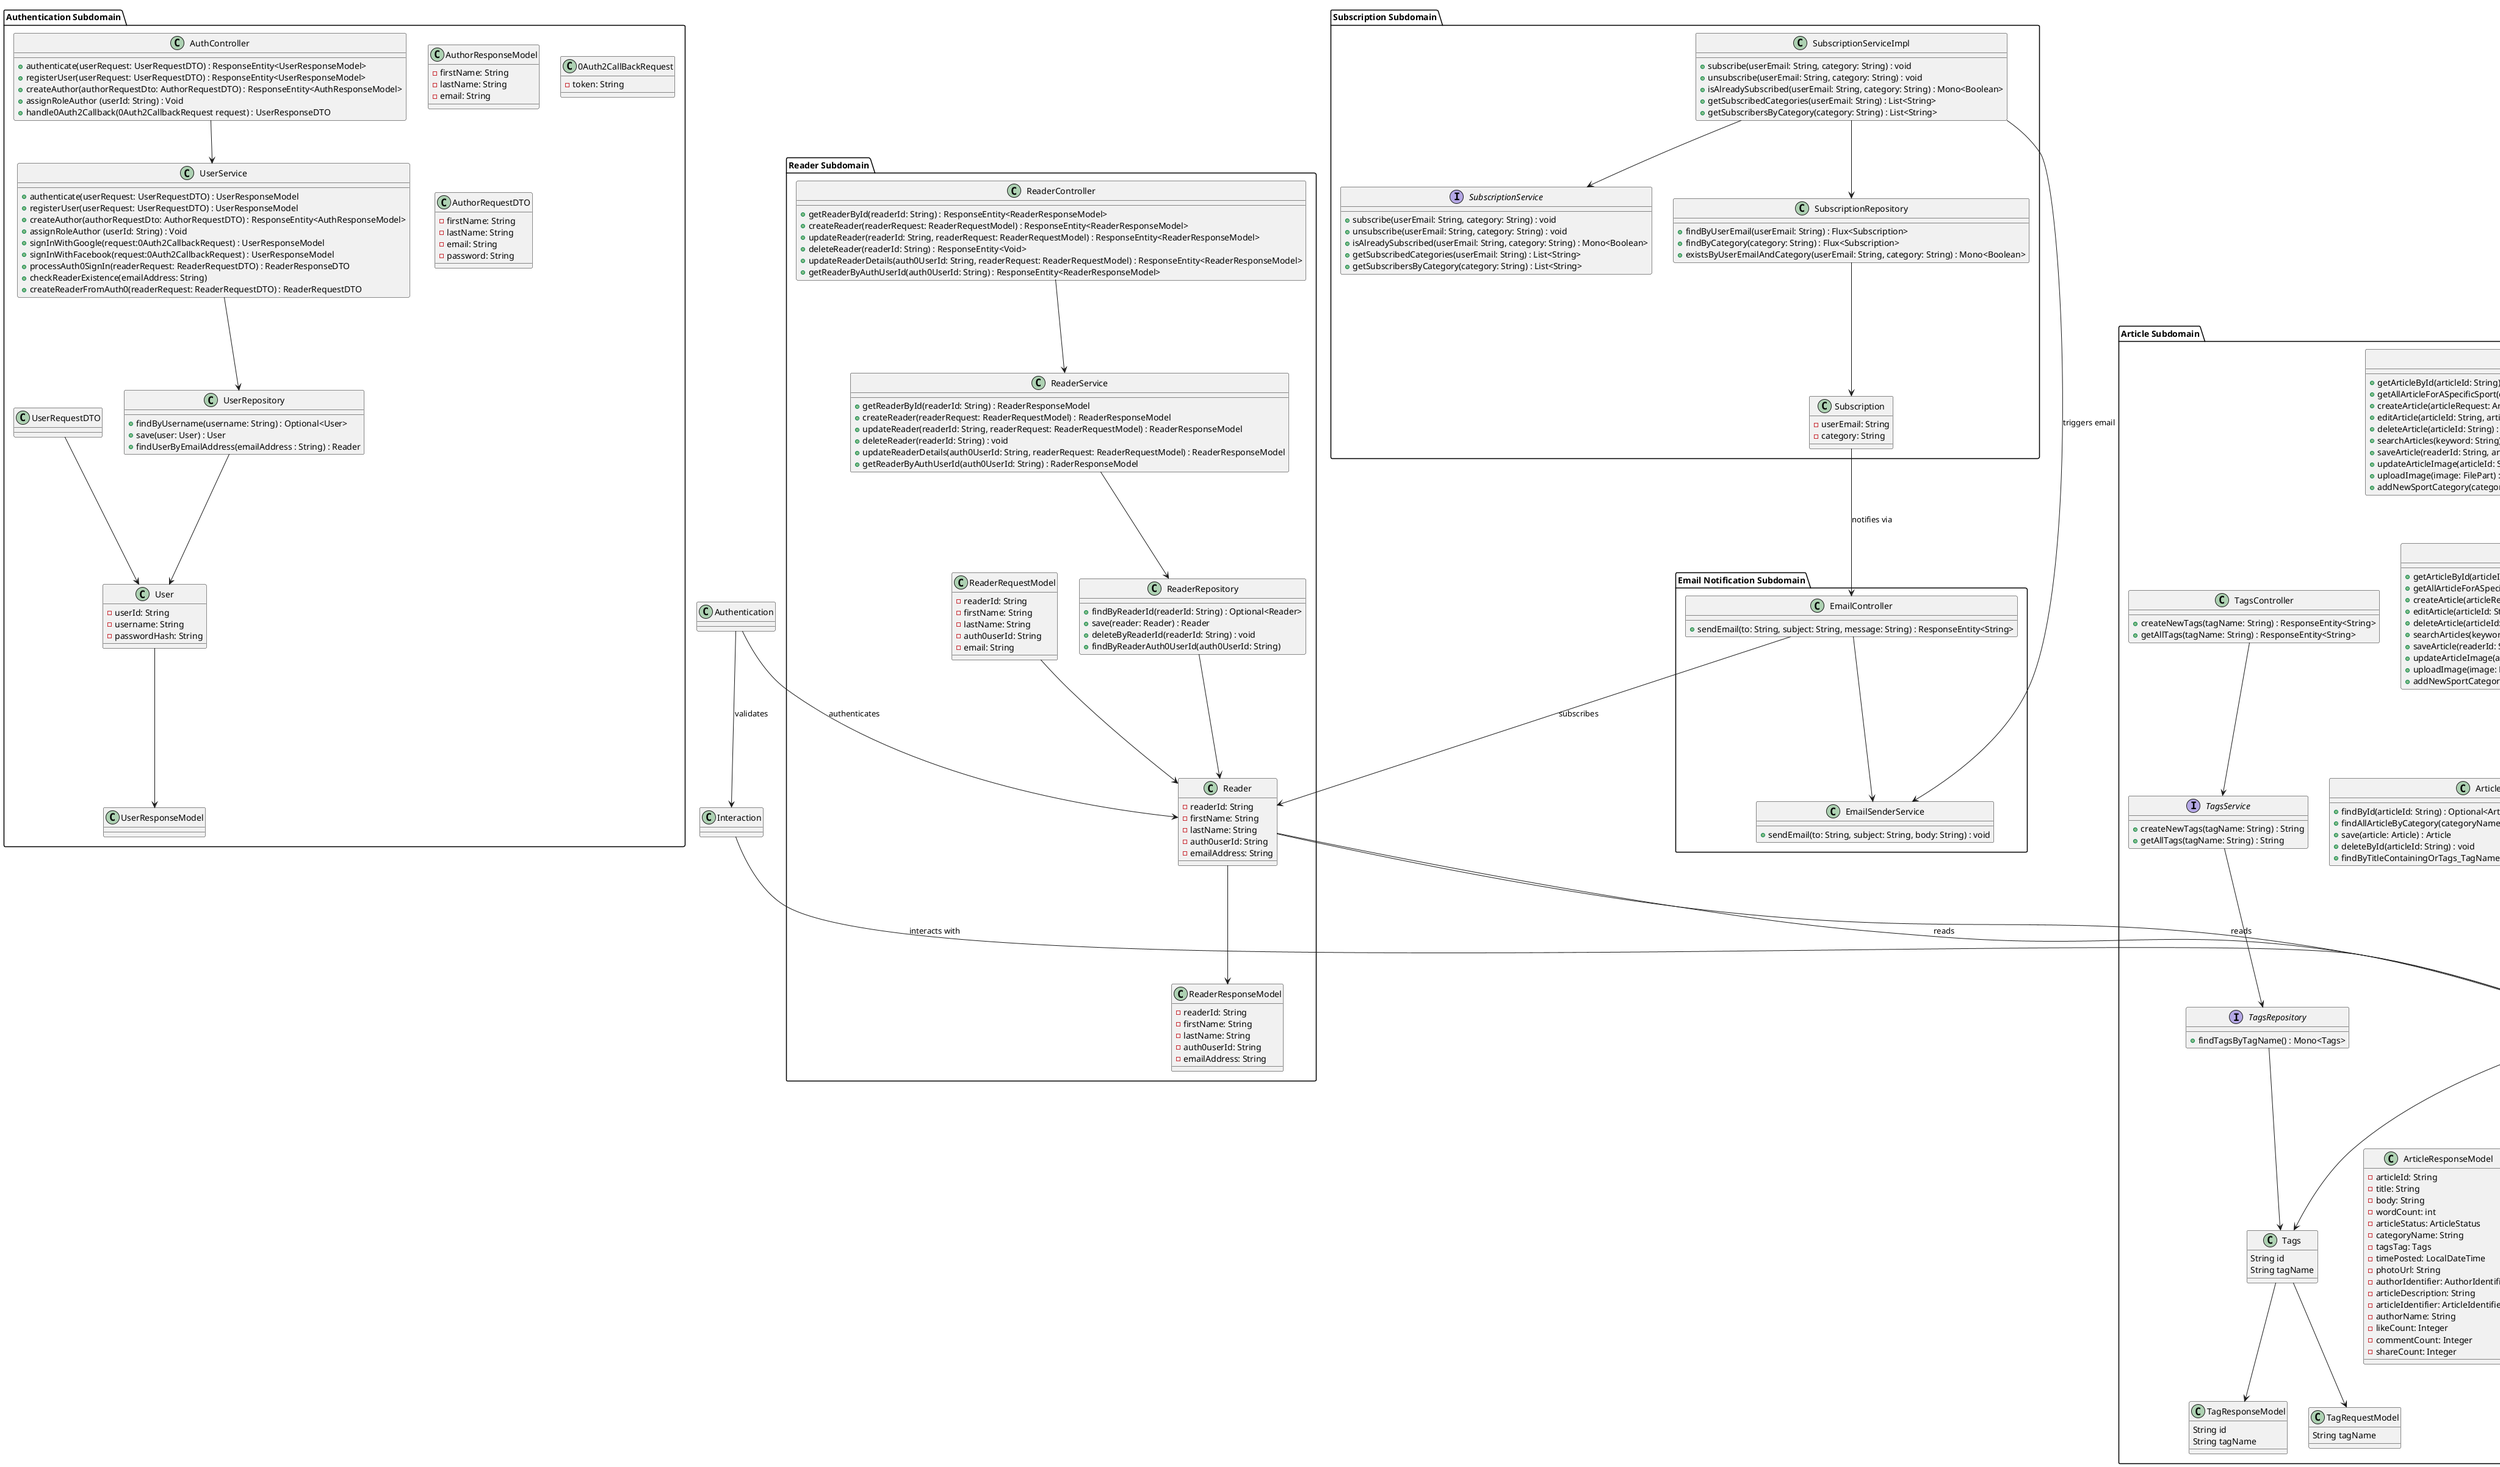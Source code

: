 @startuml

package "Article Subdomain" {
    class ArticleController {
        + getArticleById(articleId: String) : ResponseEntity<ArticleResponseModel>
        + getAllArticleForASpecificSport(category: String) : ResponseEntity<List<ArticleResponseModel>>
        + createArticle(articleRequest: ArticleRequestModel) : ResponseEntity<ArticleResponseModel>
        + editArticle(articleId: String, articleRequest: ArticleRequestModel) : ResponseEntity<ArticleResponseModel>
        + deleteArticle(articleId: String) : ResponseEntity<Void>
        + searchArticles(keyword: String) : ResponseEntity<List<ArticleResponseModel>>
        + saveArticle(readerId: String, articleId: String) : ResponseEntity<Void>
        + updateArticleImage(articleId: String, image: FilePart) : ResponseEntity<String>
        + uploadImage(image: FilePart) : ResponseEntity<String>
        + addNewSportCategory(category: String) : ResponseEntity<String>
    }

    class ArticleService {
        + getArticleById(articleId: String) : ArticleResponseModel
        + getAllArticleForASpecificSport(category: String) : List<ArticleResponseModel>
        + createArticle(articleRequest: ArticleRequestModel) : ArticleResponseModel
        + editArticle(articleId: String, articleRequest: ArticleRequestModel) : ArticleResponseModel
        + deleteArticle(articleId: String) : void
        + searchArticles(keyword: String) : List<ArticleResponseModel>
        + saveArticle(readerId: String, articleId: String) : void
        + updateArticleImage(articleId: String, image: FilePart) : String
        + uploadImage(image: FilePart) : String
        + addNewSportCategory(category: String) : ResponseEntity<String>
    }

    class ArticleRepository {
        + findById(articleId: String) : Optional<Article>
        + findAllArticleByCategory(categoryName: String) : List<Article>
        + save(article: Article) : Article
        + deleteById(articleId: String) : void
        + findByTitleContainingOrTags_TagNameContaining(keyword: String) : List<Article>
    }

    class Article {
        - articleId: String
        - title: String
        - content: String
        - tags: List<Tags>
        - category: Categories
        - status: ArticleStatus
        - author: Author
        - likeCount: Integer
        - commentCount: Integer
        - shareCount: Integer
    }

    class ArticleRequestModel {
        - articleId: String
        - title: String
        - body: String
        - wordCount: int
        - articleStatus: ArticleStatus
        - categoryName: String
        - tagsTag: Tags
        - timePosted: LocalDateTime
        - photoUrl: String
        - authorIdentifier: AuthorIdentifier
        - articleDescription: String
        - 
        }

    class ArticleResponseModel {
        - articleId: String
        - title: String
        - body: String
        - wordCount: int
        - articleStatus: ArticleStatus
        - categoryName: String
        - tagsTag: Tags
        - timePosted: LocalDateTime
        - photoUrl: String
        - authorIdentifier: AuthorIdentifier
        - articleDescription: String
        - articleIdentifier: ArticleIdentifier
        - authorName: String
        - likeCount: Integer
        - commentCount: Integer
        - shareCount: Integer
    }

    class Categories{
        String id
        String categoryName
    }


    enum ArticleStatus {
        DRAFT
        PUBLISHED
        ARCHIVED
    }

    class Tags{
        String id
        String tagName
    }

    class TagsController{
        + createNewTags(tagName: String) : ResponseEntity<String>
        + getAllTags(tagName: String) : ResponseEntity<String>
    }

    interface TagsService{
        + createNewTags(tagName: String) : String
        + getAllTags(tagName: String) : String
    }

    interface TagsRepository{

        + findTagsByTagName() : Mono<Tags>
    }

    class TagResponseModel{
        String id
        String tagName
    }

    class TagRequestModel{
        String tagName
    }

    class Categories{
        String id
        String categoryName
    }

    class CategoriesController{
        + createNewCategory(categoryName: String) : ResponseEntity<String>
        + getAllCategories() : ResponseEntity<String>
    }

    interface CategoriesService{
        + createNewCategory(categoryName: String) : String
        + getAllCategories() : String
    }

    interface CategoriesRepository{
        + findCategoriesByCategoryName() : Mono<Categories>
    }

    class CategoriesResponseModel{
        String id
        String categoryName
    }

    class CategoriesRequestModel{
        String categoryName
    }





    ArticleController --> ArticleService
    ArticleService --> ArticleRepository
    ArticleRepository --> Article
    Article --> ArticleResponseModel
    Article --> tags
    Article --> ArticleStatus
    Article --> Author
    ArticleRequestModel --> Article
    Article --> Categories
    Article --> Tags

    Tags --> TagResponseModel
    Tags --> TagRequestModel
    TagsController --> TagsService
    TagsService --> TagsRepository
    TagsRepository --> Tags

    Categories --> CategoriesResponseModel
    Categories --> CategoriesRequestModel
    CategoriesController --> CategoriesService
    CategoriesService --> CategoriesRepository
    CategoriesRepository --> Categories

}

package "Interaction Subdomain" {
    class InteractionController {
        + likeArticle(articleId: String, userId: String) : ResponseEntity<LikeResponseModel>
        + unlikeArticle(articleId: String, userId: String) : ResponseEntity<Void>
        + addComment(articleId: String, commentRequest: CommentRequestModel) : ResponseEntity<CommentResponseModel>
        + deleteComment(commentId: String) : ResponseEntity<Void>
        + shareArticle(articleId: String, userId: String) : ResponseEntity<Void>
        + getSharesByArticleId(articleId: String) : ResponseEntity<List<ShareResponseModel>>
    }


    class ShareService{
        + shareArticle(articleId: String, userId: String) : void
        + getSharesByArticleId(articleId: String) : List<ShareResponseModel>
    }

    class ShareRepository{
        + save(share: Share) : Share
        + findByArticleId(articleId: String) : List<Share>
    }

    class Share{
        - shareId: String
        - userId: String
        - articleId: String
        - timestamp: LocalDateTime
    }

    class ShareResponseModel{
        - shareId: String
        - userId: String
        - articleId: String
        - timestamp: LocalDateTime
    }

    class LikeService {
        + likeArticle(articleId: String, userId: String) : LikeResponseModel
        + unlikeArticle(articleId: String, userId: String) : void
    }

    class CommentService {
        + addComment(articleId: String, commentRequest: CommentRequestModel) : CommentResponseModel
        + deleteComment(commentId: String) : void
    }

    class LikeRepository {
        + save(like: Like) : Like
        + findByArticleIdAndUserId(articleId: String, userId: String) : Optional<Like>
        + deleteByArticleIdAndUserId(articleId: String, userId: String) : void
    }

    class CommentRepository {
        + save(comment: Comment) : Comment
        + deleteById(commentId: String) : void
        + findById(commentId: String) : Optional<Comment>
    }

    class Like {
        - likeId: String
        - userId: String
        - articleId: String
    }

    class Comment {
        - commentId: String
        - userId: String
        - articleId: String
        - text: String
        - timestamp: LocalDateTime
    }

    class LikeResponseModel {
        - likeId: String
        - userId: String
        - articleId: String
    }

    class CommentResponseModel {
        - commentId: String
        - userId: String
        - articleId: String
        - text: String
        - timestamp: LocalDateTime
    }

    class CommentRequestModel {
        - userId: String
        - articleId: String
        - text: String
    }

    InteractionController --> LikeService
    InteractionController --> CommentService
    LikeService --> LikeRepository
    CommentService --> CommentRepository
    LikeRepository --> Like
    CommentRepository --> Comment
    Like --> LikeResponseModel
    Comment --> CommentResponseModel
    CommentRequestModel --> Comment

    InteractionController --> ShareService
    ShareService --> ShareRepository
    ShareRepository --> Share
    Share --> ShareResponseModel
}

package "Authentication Subdomain" {
    class AuthController {
        + authenticate(userRequest: UserRequestDTO) : ResponseEntity<UserResponseModel>
        + registerUser(userRequest: UserRequestDTO) : ResponseEntity<UserResponseModel>
        + createAuthor(authorRequestDto: AuthorRequestDTO) : ResponseEntity<AuthResponseModel>
        + assignRoleAuthor (userId: String) : Void
	    + handle0Auth2Callback(0Auth2CallbackRequest request) : UserResponseDTO
    }

    class UserService {
        + authenticate(userRequest: UserRequestDTO) : UserResponseModel
        + registerUser(userRequest: UserRequestDTO) : UserResponseModel
        + createAuthor(authorRequestDto: AuthorRequestDTO) : ResponseEntity<AuthResponseModel>
        + assignRoleAuthor (userId: String) : Void
	    + signInWithGoogle(request:0Auth2CallbackRequest) : UserResponseModel
	    + signInWithFacebook(request:0Auth2CallbackRequest) : UserResponseModel
	    + processAuth0SignIn(readerRequest: ReaderRequestDTO) : ReaderResponseDTO
	    + checkReaderExistence(emailAddress: String)
	    + createReaderFromAuth0(readerRequest: ReaderRequestDTO) : ReaderRequestDTO
    }

    class UserRepository {
        + findByUsername(username: String) : Optional<User>
        + save(user: User) : User
	    + findUserByEmailAddress(emailAddress : String) : Reader
    }

    class AuthorResponseModel {
         - firstName: String
        - lastName: String
        - email: String
    }
    class 0Auth2CallBackRequest {
	- token: String
    }

    class AuthorRequestDTO {
        - firstName: String
        - lastName: String
        - email: String
        - password: String
    }

    class User {
        - userId: String
        - username: String
        - passwordHash: String
    }

    AuthController --> UserService
    UserService --> UserRepository
    UserRepository --> User
    User --> UserResponseModel
    UserRequestDTO --> User
}

package "Reader Subdomain" {
    class ReaderController {
        + getReaderById(readerId: String) : ResponseEntity<ReaderResponseModel>
        + createReader(readerRequest: ReaderRequestModel) : ResponseEntity<ReaderResponseModel>
        + updateReader(readerId: String, readerRequest: ReaderRequestModel) : ResponseEntity<ReaderResponseModel>
        + deleteReader(readerId: String) : ResponseEntity<Void>
        + updateReaderDetails(auth0UserId: String, readerRequest: ReaderRequestModel) : ResponseEntity<ReaderResponseModel>
        + getReaderByAuthUserId(auth0UserId: String) : ResponseEntity<ReaderResponseModel>
    }

    class ReaderService {
        + getReaderById(readerId: String) : ReaderResponseModel
        + createReader(readerRequest: ReaderRequestModel) : ReaderResponseModel
        + updateReader(readerId: String, readerRequest: ReaderRequestModel) : ReaderResponseModel
        + deleteReader(readerId: String) : void
        + updateReaderDetails(auth0UserId: String, readerRequest: ReaderRequestModel) : ReaderResponseModel
        + getReaderByAuthUserId(auth0UserId: String) : RaderResponseModel
    }

    class ReaderRepository {
        + findByReaderId(readerId: String) : Optional<Reader>
        + save(reader: Reader) : Reader
        + deleteByReaderId(readerId: String) : void
        + findByReaderAuth0UserId(auth0UserId: String)
    }

    class Reader {
        - readerId: String
        - firstName: String
        - lastName: String
        - auth0userId: String
        - emailAddress: String
    }

    class ReaderRequestModel {
        - readerId: String
        - firstName: String
        - lastName: String
        - auth0userId: String
        - email: String
    }

    class ReaderResponseModel {
        - readerId: String
        - firstName: String
        - lastName: String
        - auth0userId: String
        - emailAddress: String
    }

    ReaderController --> ReaderService
    ReaderService --> ReaderRepository
    ReaderRepository --> Reader
    ReaderRequestModel --> Reader
    Reader --> ReaderResponseModel
}

package "Author Subdomain" {
    class AuthorController {
        + getAuthorById(authorId: String) : ResponseEntity<AuthorResponseModel>
        + createAuthor(authorRequest: AuthorRequestModel) : ResponseEntity<AuthorResponseModel>
        + updateAuthor(authorId: String, authorRequest: AuthorRequestModel) : ResponseEntity<AuthorResponseModel>
        + deleteAuthor(authorId: String) : ResponseEntity<Void>
    }

    class AuthorService {
        + getAuthorById(authorId: String) : AuthorResponseModel
        + createAuthor(authorRequest: AuthorRequestModel) : AuthorResponseModel
        + updateAuthor(authorId: String, authorRequest: AuthorRequestModel) : AuthorResponseModel
        + deleteAuthor(authorId: String) : void
    }

    class AuthorRepository {
        + findById(authorId: String) : Optional<Author>
        + save(author: Author) : Author
        + deleteById(authorId: String) : void
    }

    class Author {
        - authorId: String
        - name: String
        - biography: Biography
        - articles: List<Article>
    }

    class Biography {
        - text: String
    }

    class AuthorRequestModel {
        - name: String
        - biography: String
    }

    class AuthorResponseModel {
        - authorId: String
        - name: String
        - biography: Biography
    }

    AuthorController --> AuthorService
    AuthorService --> AuthorRepository
    AuthorRepository --> Author
    Author --> Biography
    Author --> Article
    AuthorRequestModel --> Author
    Author --> AuthorResponseModel
}

' Subdomain Relationships
Article --> Author : "written by"
Reader --> Article : "reads"
Interaction --> Article : "interacts with"
Authentication --> Reader : "authenticates"
Authentication --> Interaction : "validates"

package "Subscription Subdomain" {
    class Subscription {
        - userEmail: String
        - category: String
    }

    interface SubscriptionService {
        + subscribe(userEmail: String, category: String) : void
        + unsubscribe(userEmail: String, category: String) : void
        + isAlreadySubscribed(userEmail: String, category: String) : Mono<Boolean>
        + getSubscribedCategories(userEmail: String) : List<String>
        + getSubscribersByCategory(category: String) : List<String>
    }

    class SubscriptionServiceImpl {
        + subscribe(userEmail: String, category: String) : void
        + unsubscribe(userEmail: String, category: String) : void
        + isAlreadySubscribed(userEmail: String, category: String) : Mono<Boolean>
        + getSubscribedCategories(userEmail: String) : List<String>
        + getSubscribersByCategory(category: String) : List<String>
    }

    class SubscriptionRepository {
        + findByUserEmail(userEmail: String) : Flux<Subscription>
        + findByCategory(category: String) : Flux<Subscription>
        + existsByUserEmailAndCategory(userEmail: String, category: String) : Mono<Boolean>
    }

    SubscriptionServiceImpl --> SubscriptionService
    SubscriptionServiceImpl --> SubscriptionRepository
    SubscriptionRepository --> Subscription
}

package "Email Notification Subdomain" {
    class EmailSenderService {
        + sendEmail(to: String, subject: String, body: String) : void
    }

    class EmailController {
        + sendEmail(to: String, subject: String, message: String) : ResponseEntity<String>
    }

    EmailController --> EmailSenderService
}

Subscription --> EmailController : "notifies via"
SubscriptionServiceImpl --> EmailSenderService : "triggers email"

' Subdomain Relationships
Article --> Author : "written by"
Reader --> Article : "reads"
EmailController --> Reader : "subscribes"

@enduml
